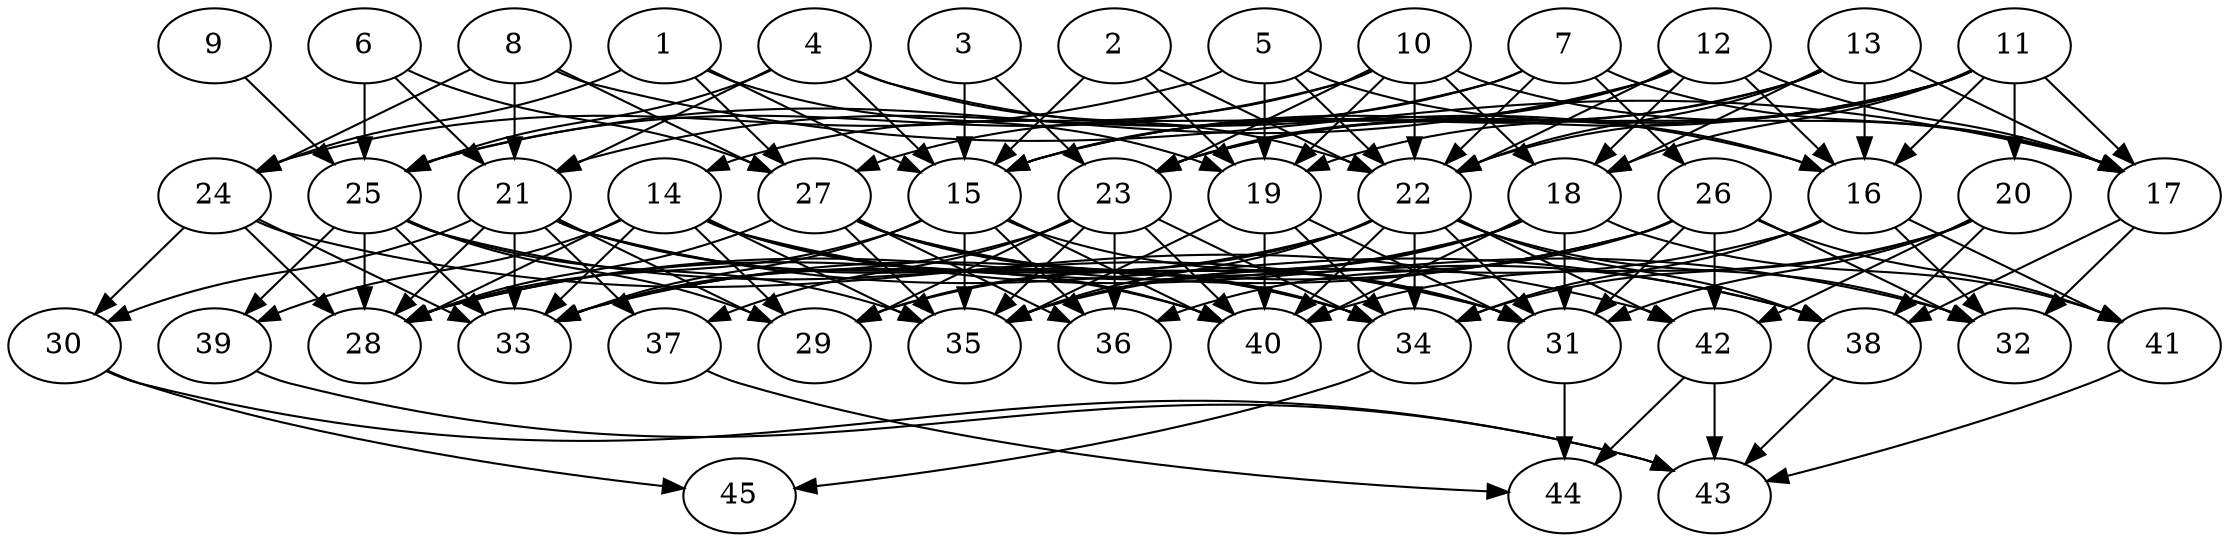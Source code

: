 // DAG automatically generated by daggen at Thu Oct  3 14:07:24 2019
// ./daggen --dot -n 45 --ccr 0.5 --fat 0.7 --regular 0.9 --density 0.6 --mindata 5242880 --maxdata 52428800 
digraph G {
  1 [size="33916928", alpha="0.16", expect_size="16958464"] 
  1 -> 15 [size ="16958464"]
  1 -> 19 [size ="16958464"]
  1 -> 24 [size ="16958464"]
  1 -> 27 [size ="16958464"]
  2 [size="102543360", alpha="0.04", expect_size="51271680"] 
  2 -> 15 [size ="51271680"]
  2 -> 19 [size ="51271680"]
  2 -> 22 [size ="51271680"]
  3 [size="33392640", alpha="0.20", expect_size="16696320"] 
  3 -> 15 [size ="16696320"]
  3 -> 23 [size ="16696320"]
  4 [size="37664768", alpha="0.00", expect_size="18832384"] 
  4 -> 15 [size ="18832384"]
  4 -> 16 [size ="18832384"]
  4 -> 21 [size ="18832384"]
  4 -> 22 [size ="18832384"]
  4 -> 25 [size ="18832384"]
  5 [size="103862272", alpha="0.19", expect_size="51931136"] 
  5 -> 16 [size ="51931136"]
  5 -> 19 [size ="51931136"]
  5 -> 22 [size ="51931136"]
  5 -> 24 [size ="51931136"]
  6 [size="100587520", alpha="0.08", expect_size="50293760"] 
  6 -> 21 [size ="50293760"]
  6 -> 25 [size ="50293760"]
  6 -> 27 [size ="50293760"]
  7 [size="71419904", alpha="0.08", expect_size="35709952"] 
  7 -> 17 [size ="35709952"]
  7 -> 21 [size ="35709952"]
  7 -> 22 [size ="35709952"]
  7 -> 26 [size ="35709952"]
  7 -> 27 [size ="35709952"]
  8 [size="27600896", alpha="0.19", expect_size="13800448"] 
  8 -> 17 [size ="13800448"]
  8 -> 21 [size ="13800448"]
  8 -> 24 [size ="13800448"]
  8 -> 27 [size ="13800448"]
  9 [size="71974912", alpha="0.01", expect_size="35987456"] 
  9 -> 25 [size ="35987456"]
  10 [size="18049024", alpha="0.19", expect_size="9024512"] 
  10 -> 14 [size ="9024512"]
  10 -> 17 [size ="9024512"]
  10 -> 18 [size ="9024512"]
  10 -> 19 [size ="9024512"]
  10 -> 22 [size ="9024512"]
  10 -> 23 [size ="9024512"]
  10 -> 25 [size ="9024512"]
  11 [size="45000704", alpha="0.08", expect_size="22500352"] 
  11 -> 15 [size ="22500352"]
  11 -> 16 [size ="22500352"]
  11 -> 17 [size ="22500352"]
  11 -> 18 [size ="22500352"]
  11 -> 19 [size ="22500352"]
  11 -> 20 [size ="22500352"]
  11 -> 22 [size ="22500352"]
  11 -> 23 [size ="22500352"]
  12 [size="26488832", alpha="0.10", expect_size="13244416"] 
  12 -> 15 [size ="13244416"]
  12 -> 16 [size ="13244416"]
  12 -> 17 [size ="13244416"]
  12 -> 18 [size ="13244416"]
  12 -> 22 [size ="13244416"]
  12 -> 23 [size ="13244416"]
  12 -> 25 [size ="13244416"]
  13 [size="46432256", alpha="0.19", expect_size="23216128"] 
  13 -> 15 [size ="23216128"]
  13 -> 16 [size ="23216128"]
  13 -> 17 [size ="23216128"]
  13 -> 18 [size ="23216128"]
  13 -> 22 [size ="23216128"]
  13 -> 23 [size ="23216128"]
  14 [size="46315520", alpha="0.17", expect_size="23157760"] 
  14 -> 28 [size ="23157760"]
  14 -> 29 [size ="23157760"]
  14 -> 32 [size ="23157760"]
  14 -> 33 [size ="23157760"]
  14 -> 34 [size ="23157760"]
  14 -> 35 [size ="23157760"]
  14 -> 39 [size ="23157760"]
  14 -> 40 [size ="23157760"]
  15 [size="46938112", alpha="0.15", expect_size="23469056"] 
  15 -> 28 [size ="23469056"]
  15 -> 31 [size ="23469056"]
  15 -> 33 [size ="23469056"]
  15 -> 35 [size ="23469056"]
  15 -> 36 [size ="23469056"]
  15 -> 40 [size ="23469056"]
  16 [size="42332160", alpha="0.07", expect_size="21166080"] 
  16 -> 32 [size ="21166080"]
  16 -> 34 [size ="21166080"]
  16 -> 35 [size ="21166080"]
  16 -> 41 [size ="21166080"]
  17 [size="79925248", alpha="0.02", expect_size="39962624"] 
  17 -> 32 [size ="39962624"]
  17 -> 38 [size ="39962624"]
  18 [size="21159936", alpha="0.10", expect_size="10579968"] 
  18 -> 28 [size ="10579968"]
  18 -> 29 [size ="10579968"]
  18 -> 31 [size ="10579968"]
  18 -> 35 [size ="10579968"]
  18 -> 40 [size ="10579968"]
  18 -> 41 [size ="10579968"]
  19 [size="16494592", alpha="0.06", expect_size="8247296"] 
  19 -> 31 [size ="8247296"]
  19 -> 34 [size ="8247296"]
  19 -> 35 [size ="8247296"]
  19 -> 40 [size ="8247296"]
  20 [size="20355072", alpha="0.18", expect_size="10177536"] 
  20 -> 31 [size ="10177536"]
  20 -> 34 [size ="10177536"]
  20 -> 38 [size ="10177536"]
  20 -> 40 [size ="10177536"]
  20 -> 42 [size ="10177536"]
  21 [size="16080896", alpha="0.14", expect_size="8040448"] 
  21 -> 28 [size ="8040448"]
  21 -> 29 [size ="8040448"]
  21 -> 30 [size ="8040448"]
  21 -> 33 [size ="8040448"]
  21 -> 34 [size ="8040448"]
  21 -> 37 [size ="8040448"]
  21 -> 38 [size ="8040448"]
  21 -> 40 [size ="8040448"]
  22 [size="53137408", alpha="0.11", expect_size="26568704"] 
  22 -> 29 [size ="26568704"]
  22 -> 31 [size ="26568704"]
  22 -> 32 [size ="26568704"]
  22 -> 33 [size ="26568704"]
  22 -> 34 [size ="26568704"]
  22 -> 35 [size ="26568704"]
  22 -> 38 [size ="26568704"]
  22 -> 40 [size ="26568704"]
  22 -> 42 [size ="26568704"]
  23 [size="98897920", alpha="0.12", expect_size="49448960"] 
  23 -> 29 [size ="49448960"]
  23 -> 33 [size ="49448960"]
  23 -> 34 [size ="49448960"]
  23 -> 35 [size ="49448960"]
  23 -> 36 [size ="49448960"]
  23 -> 37 [size ="49448960"]
  23 -> 40 [size ="49448960"]
  24 [size="96514048", alpha="0.19", expect_size="48257024"] 
  24 -> 28 [size ="48257024"]
  24 -> 30 [size ="48257024"]
  24 -> 33 [size ="48257024"]
  24 -> 42 [size ="48257024"]
  25 [size="82245632", alpha="0.05", expect_size="41122816"] 
  25 -> 28 [size ="41122816"]
  25 -> 29 [size ="41122816"]
  25 -> 31 [size ="41122816"]
  25 -> 33 [size ="41122816"]
  25 -> 35 [size ="41122816"]
  25 -> 39 [size ="41122816"]
  26 [size="57579520", alpha="0.11", expect_size="28789760"] 
  26 -> 28 [size ="28789760"]
  26 -> 31 [size ="28789760"]
  26 -> 32 [size ="28789760"]
  26 -> 33 [size ="28789760"]
  26 -> 36 [size ="28789760"]
  26 -> 41 [size ="28789760"]
  26 -> 42 [size ="28789760"]
  27 [size="92141568", alpha="0.10", expect_size="46070784"] 
  27 -> 28 [size ="46070784"]
  27 -> 31 [size ="46070784"]
  27 -> 34 [size ="46070784"]
  27 -> 35 [size ="46070784"]
  27 -> 36 [size ="46070784"]
  27 -> 38 [size ="46070784"]
  28 [size="103849984", alpha="0.12", expect_size="51924992"] 
  29 [size="54470656", alpha="0.07", expect_size="27235328"] 
  30 [size="82180096", alpha="0.04", expect_size="41090048"] 
  30 -> 43 [size ="41090048"]
  30 -> 45 [size ="41090048"]
  31 [size="71063552", alpha="0.08", expect_size="35531776"] 
  31 -> 44 [size ="35531776"]
  32 [size="44554240", alpha="0.16", expect_size="22277120"] 
  33 [size="94707712", alpha="0.11", expect_size="47353856"] 
  34 [size="55689216", alpha="0.14", expect_size="27844608"] 
  34 -> 45 [size ="27844608"]
  35 [size="49051648", alpha="0.05", expect_size="24525824"] 
  36 [size="73799680", alpha="0.02", expect_size="36899840"] 
  37 [size="31293440", alpha="0.14", expect_size="15646720"] 
  37 -> 44 [size ="15646720"]
  38 [size="76840960", alpha="0.08", expect_size="38420480"] 
  38 -> 43 [size ="38420480"]
  39 [size="38811648", alpha="0.04", expect_size="19405824"] 
  39 -> 43 [size ="19405824"]
  40 [size="73072640", alpha="0.02", expect_size="36536320"] 
  41 [size="92811264", alpha="0.00", expect_size="46405632"] 
  41 -> 43 [size ="46405632"]
  42 [size="38174720", alpha="0.08", expect_size="19087360"] 
  42 -> 43 [size ="19087360"]
  42 -> 44 [size ="19087360"]
  43 [size="19535872", alpha="0.15", expect_size="9767936"] 
  44 [size="72845312", alpha="0.20", expect_size="36422656"] 
  45 [size="45187072", alpha="0.20", expect_size="22593536"] 
}
